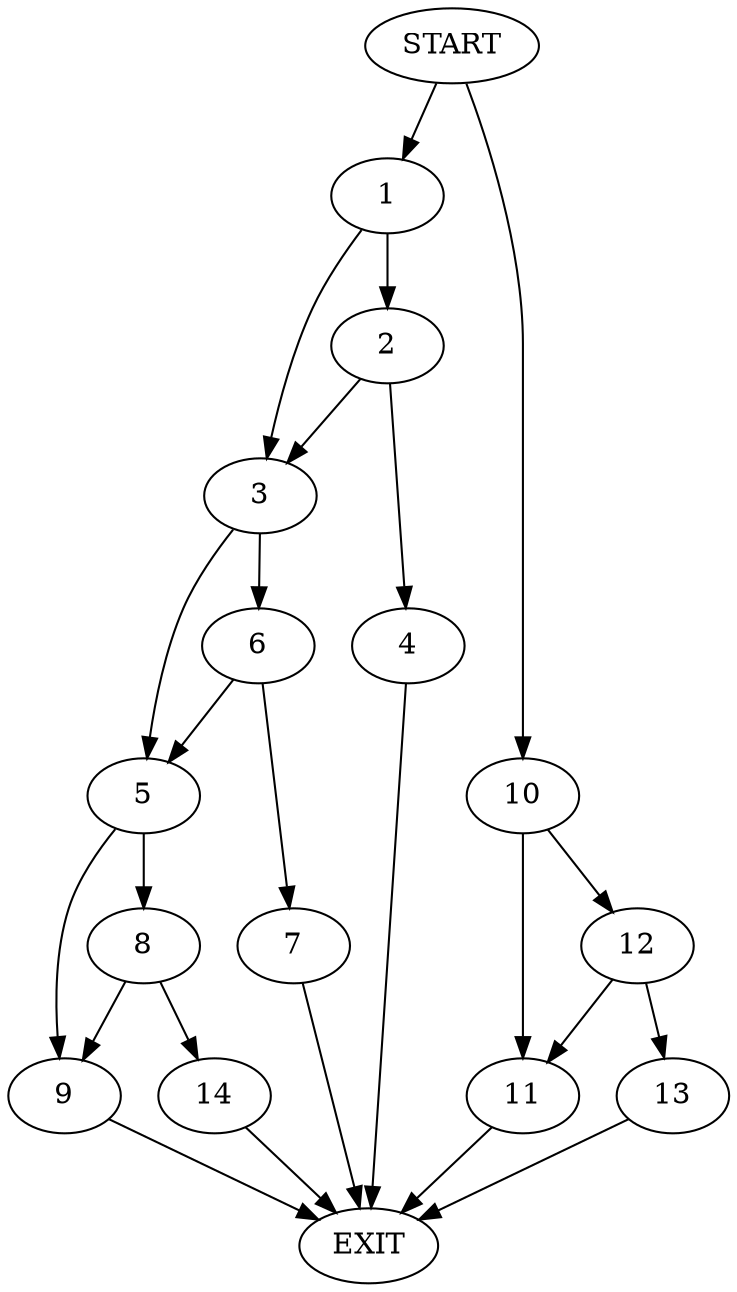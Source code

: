 digraph {
0 [label="START"]
15 [label="EXIT"]
0 -> 1
1 -> 2
1 -> 3
2 -> 4
2 -> 3
3 -> 5
3 -> 6
4 -> 15
6 -> 5
6 -> 7
5 -> 8
5 -> 9
0 -> 10
10 -> 11
10 -> 12
11 -> 15
12 -> 11
12 -> 13
13 -> 15
7 -> 15
8 -> 14
8 -> 9
9 -> 15
14 -> 15
}
